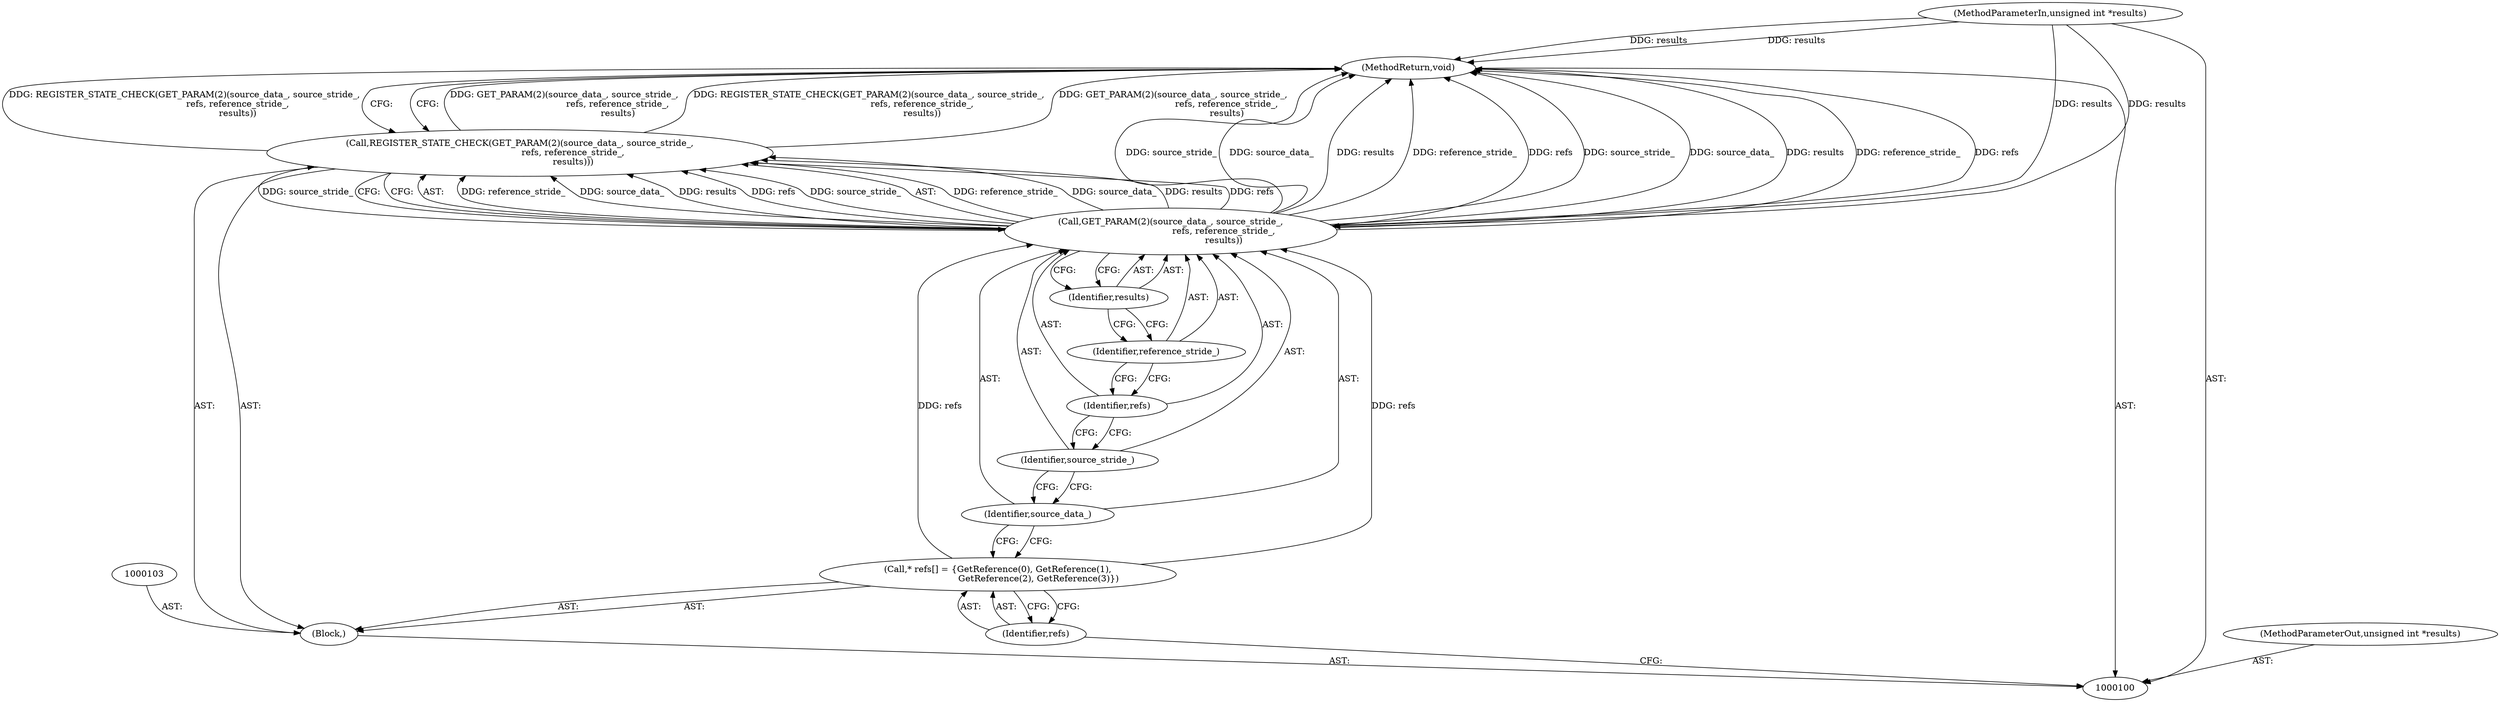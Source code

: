 digraph "1_Android_5a9753fca56f0eeb9f61e342b2fccffc364f9426_101" {
"1000101" [label="(MethodParameterIn,unsigned int *results)"];
"1000135" [label="(MethodParameterOut,unsigned int *results)"];
"1000113" [label="(MethodReturn,void)"];
"1000102" [label="(Block,)"];
"1000104" [label="(Call,* refs[] = {GetReference(0), GetReference(1),\n                             GetReference(2), GetReference(3)})"];
"1000105" [label="(Identifier,refs)"];
"1000107" [label="(Call,GET_PARAM(2)(source_data_, source_stride_,\n                                      refs, reference_stride_,\n                                      results))"];
"1000108" [label="(Identifier,source_data_)"];
"1000106" [label="(Call,REGISTER_STATE_CHECK(GET_PARAM(2)(source_data_, source_stride_,\n                                      refs, reference_stride_,\n                                      results)))"];
"1000109" [label="(Identifier,source_stride_)"];
"1000110" [label="(Identifier,refs)"];
"1000111" [label="(Identifier,reference_stride_)"];
"1000112" [label="(Identifier,results)"];
"1000101" -> "1000100"  [label="AST: "];
"1000101" -> "1000113"  [label="DDG: results"];
"1000101" -> "1000107"  [label="DDG: results"];
"1000135" -> "1000100"  [label="AST: "];
"1000113" -> "1000100"  [label="AST: "];
"1000113" -> "1000106"  [label="CFG: "];
"1000107" -> "1000113"  [label="DDG: source_data_"];
"1000107" -> "1000113"  [label="DDG: results"];
"1000107" -> "1000113"  [label="DDG: reference_stride_"];
"1000107" -> "1000113"  [label="DDG: refs"];
"1000107" -> "1000113"  [label="DDG: source_stride_"];
"1000106" -> "1000113"  [label="DDG: GET_PARAM(2)(source_data_, source_stride_,\n                                      refs, reference_stride_,\n                                      results)"];
"1000106" -> "1000113"  [label="DDG: REGISTER_STATE_CHECK(GET_PARAM(2)(source_data_, source_stride_,\n                                      refs, reference_stride_,\n                                      results))"];
"1000101" -> "1000113"  [label="DDG: results"];
"1000102" -> "1000100"  [label="AST: "];
"1000103" -> "1000102"  [label="AST: "];
"1000104" -> "1000102"  [label="AST: "];
"1000106" -> "1000102"  [label="AST: "];
"1000104" -> "1000102"  [label="AST: "];
"1000104" -> "1000105"  [label="CFG: "];
"1000105" -> "1000104"  [label="AST: "];
"1000108" -> "1000104"  [label="CFG: "];
"1000104" -> "1000107"  [label="DDG: refs"];
"1000105" -> "1000104"  [label="AST: "];
"1000105" -> "1000100"  [label="CFG: "];
"1000104" -> "1000105"  [label="CFG: "];
"1000107" -> "1000106"  [label="AST: "];
"1000107" -> "1000112"  [label="CFG: "];
"1000108" -> "1000107"  [label="AST: "];
"1000109" -> "1000107"  [label="AST: "];
"1000110" -> "1000107"  [label="AST: "];
"1000111" -> "1000107"  [label="AST: "];
"1000112" -> "1000107"  [label="AST: "];
"1000106" -> "1000107"  [label="CFG: "];
"1000107" -> "1000113"  [label="DDG: source_data_"];
"1000107" -> "1000113"  [label="DDG: results"];
"1000107" -> "1000113"  [label="DDG: reference_stride_"];
"1000107" -> "1000113"  [label="DDG: refs"];
"1000107" -> "1000113"  [label="DDG: source_stride_"];
"1000107" -> "1000106"  [label="DDG: reference_stride_"];
"1000107" -> "1000106"  [label="DDG: source_data_"];
"1000107" -> "1000106"  [label="DDG: results"];
"1000107" -> "1000106"  [label="DDG: refs"];
"1000107" -> "1000106"  [label="DDG: source_stride_"];
"1000104" -> "1000107"  [label="DDG: refs"];
"1000101" -> "1000107"  [label="DDG: results"];
"1000108" -> "1000107"  [label="AST: "];
"1000108" -> "1000104"  [label="CFG: "];
"1000109" -> "1000108"  [label="CFG: "];
"1000106" -> "1000102"  [label="AST: "];
"1000106" -> "1000107"  [label="CFG: "];
"1000107" -> "1000106"  [label="AST: "];
"1000113" -> "1000106"  [label="CFG: "];
"1000106" -> "1000113"  [label="DDG: GET_PARAM(2)(source_data_, source_stride_,\n                                      refs, reference_stride_,\n                                      results)"];
"1000106" -> "1000113"  [label="DDG: REGISTER_STATE_CHECK(GET_PARAM(2)(source_data_, source_stride_,\n                                      refs, reference_stride_,\n                                      results))"];
"1000107" -> "1000106"  [label="DDG: reference_stride_"];
"1000107" -> "1000106"  [label="DDG: source_data_"];
"1000107" -> "1000106"  [label="DDG: results"];
"1000107" -> "1000106"  [label="DDG: refs"];
"1000107" -> "1000106"  [label="DDG: source_stride_"];
"1000109" -> "1000107"  [label="AST: "];
"1000109" -> "1000108"  [label="CFG: "];
"1000110" -> "1000109"  [label="CFG: "];
"1000110" -> "1000107"  [label="AST: "];
"1000110" -> "1000109"  [label="CFG: "];
"1000111" -> "1000110"  [label="CFG: "];
"1000111" -> "1000107"  [label="AST: "];
"1000111" -> "1000110"  [label="CFG: "];
"1000112" -> "1000111"  [label="CFG: "];
"1000112" -> "1000107"  [label="AST: "];
"1000112" -> "1000111"  [label="CFG: "];
"1000107" -> "1000112"  [label="CFG: "];
}
